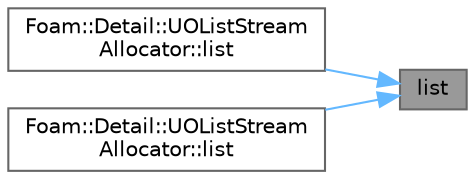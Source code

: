 digraph "list"
{
 // LATEX_PDF_SIZE
  bgcolor="transparent";
  edge [fontname=Helvetica,fontsize=10,labelfontname=Helvetica,labelfontsize=10];
  node [fontname=Helvetica,fontsize=10,shape=box,height=0.2,width=0.4];
  rankdir="RL";
  Node1 [id="Node000001",label="list",height=0.2,width=0.4,color="gray40", fillcolor="grey60", style="filled", fontcolor="black",tooltip=" "];
  Node1 -> Node2 [id="edge1_Node000001_Node000002",dir="back",color="steelblue1",style="solid",tooltip=" "];
  Node2 [id="Node000002",label="Foam::Detail::UOListStream\lAllocator::list",height=0.2,width=0.4,color="grey40", fillcolor="white", style="filled",URL="$classFoam_1_1Detail_1_1UOListStreamAllocator.html#a23dca20be10971c166631c46521f56be",tooltip=" "];
  Node1 -> Node3 [id="edge2_Node000001_Node000003",dir="back",color="steelblue1",style="solid",tooltip=" "];
  Node3 [id="Node000003",label="Foam::Detail::UOListStream\lAllocator::list",height=0.2,width=0.4,color="grey40", fillcolor="white", style="filled",URL="$classFoam_1_1Detail_1_1UOListStreamAllocator.html#a3a788db8e00f5fe10ccf7a902c42d62e",tooltip=" "];
}
